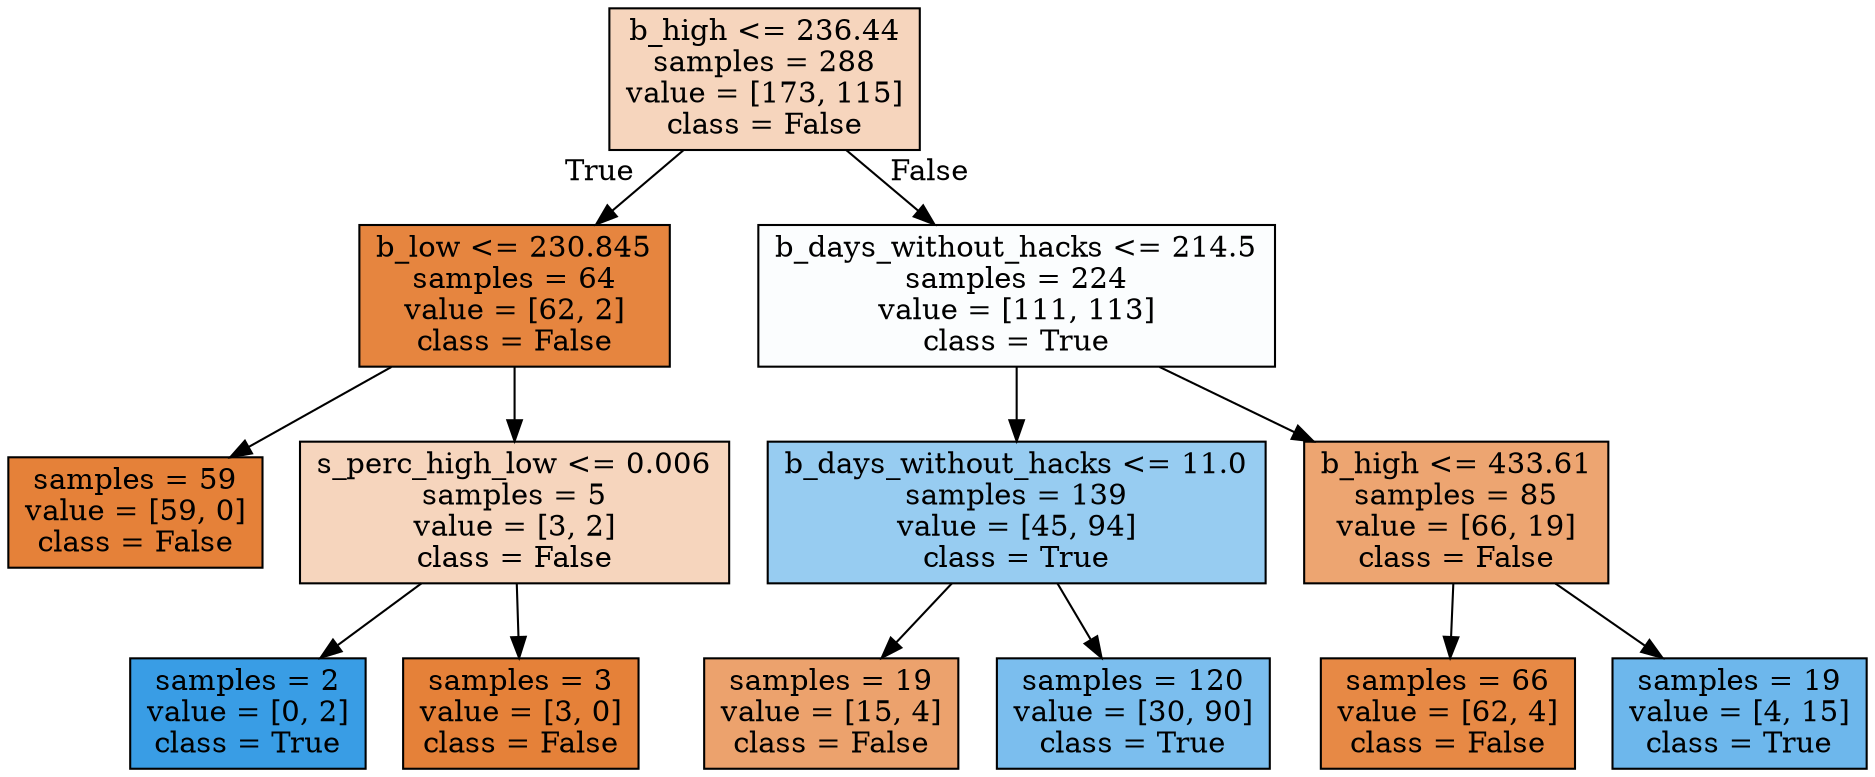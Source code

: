 digraph Tree {
node [shape=box, style="filled", color="black"] ;
0 [label="b_high <= 236.44\nsamples = 288\nvalue = [173, 115]\nclass = False", fillcolor="#e5813955"] ;
1 [label="b_low <= 230.845\nsamples = 64\nvalue = [62, 2]\nclass = False", fillcolor="#e58139f7"] ;
0 -> 1 [labeldistance=2.5, labelangle=45, headlabel="True"] ;
2 [label="samples = 59\nvalue = [59, 0]\nclass = False", fillcolor="#e58139ff"] ;
1 -> 2 ;
3 [label="s_perc_high_low <= 0.006\nsamples = 5\nvalue = [3, 2]\nclass = False", fillcolor="#e5813955"] ;
1 -> 3 ;
4 [label="samples = 2\nvalue = [0, 2]\nclass = True", fillcolor="#399de5ff"] ;
3 -> 4 ;
5 [label="samples = 3\nvalue = [3, 0]\nclass = False", fillcolor="#e58139ff"] ;
3 -> 5 ;
6 [label="b_days_without_hacks <= 214.5\nsamples = 224\nvalue = [111, 113]\nclass = True", fillcolor="#399de505"] ;
0 -> 6 [labeldistance=2.5, labelangle=-45, headlabel="False"] ;
7 [label="b_days_without_hacks <= 11.0\nsamples = 139\nvalue = [45, 94]\nclass = True", fillcolor="#399de585"] ;
6 -> 7 ;
8 [label="samples = 19\nvalue = [15, 4]\nclass = False", fillcolor="#e58139bb"] ;
7 -> 8 ;
9 [label="samples = 120\nvalue = [30, 90]\nclass = True", fillcolor="#399de5aa"] ;
7 -> 9 ;
10 [label="b_high <= 433.61\nsamples = 85\nvalue = [66, 19]\nclass = False", fillcolor="#e58139b6"] ;
6 -> 10 ;
11 [label="samples = 66\nvalue = [62, 4]\nclass = False", fillcolor="#e58139ef"] ;
10 -> 11 ;
12 [label="samples = 19\nvalue = [4, 15]\nclass = True", fillcolor="#399de5bb"] ;
10 -> 12 ;
}